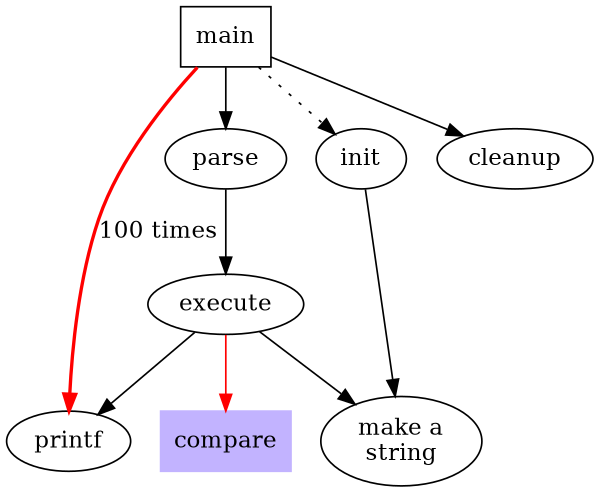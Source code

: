 // Drawing graphs with dot:
// Figure 3: Fancy graph
digraph G {
	size="4,4"
	main [shape=box];
	main -> parse [weight=8];
	parse -> execute;
	main -> init [style=dotted];
	main -> cleanup;
	execute -> { make_string; printf}
	init -> make_string;
	edge [color=red]; // so is this
	main -> printf [style=bold, label="100 times"];
	make_string [label="make a\nstring"];
	node [shape=box, style=filled,color=".7 .3 1.0"];
	execute -> compare;
	{rank=same;parse,init,cleanup}
}